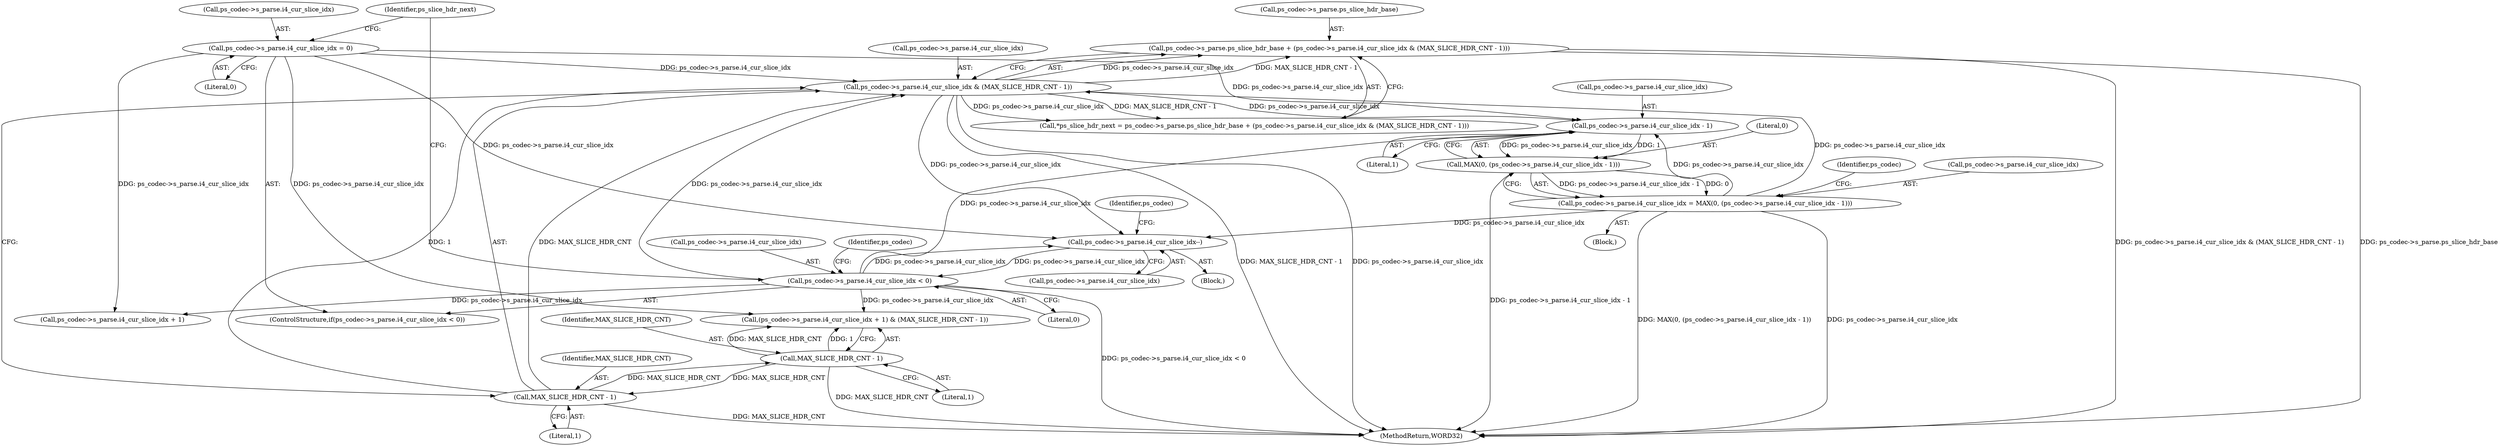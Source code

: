 digraph "0_Android_87fb7909c49e6a4510ba86ace1ffc83459c7e1b9@pointer" {
"1000812" [label="(Call,ps_codec->s_parse.ps_slice_hdr_base + (ps_codec->s_parse.i4_cur_slice_idx & (MAX_SLICE_HDR_CNT - 1)))"];
"1000818" [label="(Call,ps_codec->s_parse.i4_cur_slice_idx & (MAX_SLICE_HDR_CNT - 1))"];
"1001090" [label="(Call,ps_codec->s_parse.i4_cur_slice_idx = MAX(0, (ps_codec->s_parse.i4_cur_slice_idx - 1)))"];
"1001096" [label="(Call,MAX(0, (ps_codec->s_parse.i4_cur_slice_idx - 1)))"];
"1001098" [label="(Call,ps_codec->s_parse.i4_cur_slice_idx - 1)"];
"1001037" [label="(Call,ps_codec->s_parse.i4_cur_slice_idx = 0)"];
"1001030" [label="(Call,ps_codec->s_parse.i4_cur_slice_idx < 0)"];
"1001023" [label="(Call,ps_codec->s_parse.i4_cur_slice_idx--)"];
"1000824" [label="(Call,MAX_SLICE_HDR_CNT - 1)"];
"1001060" [label="(Call,MAX_SLICE_HDR_CNT - 1)"];
"1001037" [label="(Call,ps_codec->s_parse.i4_cur_slice_idx = 0)"];
"1001043" [label="(Literal,0)"];
"1000826" [label="(Literal,1)"];
"1001033" [label="(Identifier,ps_codec)"];
"1001107" [label="(Identifier,ps_codec)"];
"1001052" [label="(Call,(ps_codec->s_parse.i4_cur_slice_idx + 1) & (MAX_SLICE_HDR_CNT - 1))"];
"1000813" [label="(Call,ps_codec->s_parse.ps_slice_hdr_base)"];
"1001038" [label="(Call,ps_codec->s_parse.i4_cur_slice_idx)"];
"1001060" [label="(Call,MAX_SLICE_HDR_CNT - 1)"];
"1001061" [label="(Identifier,MAX_SLICE_HDR_CNT)"];
"1000824" [label="(Call,MAX_SLICE_HDR_CNT - 1)"];
"1000810" [label="(Call,*ps_slice_hdr_next = ps_codec->s_parse.ps_slice_hdr_base + (ps_codec->s_parse.i4_cur_slice_idx & (MAX_SLICE_HDR_CNT - 1)))"];
"1001031" [label="(Call,ps_codec->s_parse.i4_cur_slice_idx)"];
"1001918" [label="(MethodReturn,WORD32)"];
"1000818" [label="(Call,ps_codec->s_parse.i4_cur_slice_idx & (MAX_SLICE_HDR_CNT - 1))"];
"1001090" [label="(Call,ps_codec->s_parse.i4_cur_slice_idx = MAX(0, (ps_codec->s_parse.i4_cur_slice_idx - 1)))"];
"1000819" [label="(Call,ps_codec->s_parse.i4_cur_slice_idx)"];
"1001030" [label="(Call,ps_codec->s_parse.i4_cur_slice_idx < 0)"];
"1001096" [label="(Call,MAX(0, (ps_codec->s_parse.i4_cur_slice_idx - 1)))"];
"1001104" [label="(Literal,1)"];
"1001053" [label="(Call,ps_codec->s_parse.i4_cur_slice_idx + 1)"];
"1001040" [label="(Identifier,ps_codec)"];
"1001062" [label="(Literal,1)"];
"1001029" [label="(ControlStructure,if(ps_codec->s_parse.i4_cur_slice_idx < 0))"];
"1001099" [label="(Call,ps_codec->s_parse.i4_cur_slice_idx)"];
"1001036" [label="(Literal,0)"];
"1001023" [label="(Call,ps_codec->s_parse.i4_cur_slice_idx--)"];
"1000812" [label="(Call,ps_codec->s_parse.ps_slice_hdr_base + (ps_codec->s_parse.i4_cur_slice_idx & (MAX_SLICE_HDR_CNT - 1)))"];
"1001024" [label="(Call,ps_codec->s_parse.i4_cur_slice_idx)"];
"1001045" [label="(Identifier,ps_slice_hdr_next)"];
"1001097" [label="(Literal,0)"];
"1001089" [label="(Block,)"];
"1001098" [label="(Call,ps_codec->s_parse.i4_cur_slice_idx - 1)"];
"1000825" [label="(Identifier,MAX_SLICE_HDR_CNT)"];
"1001021" [label="(Block,)"];
"1001091" [label="(Call,ps_codec->s_parse.i4_cur_slice_idx)"];
"1000812" -> "1000810"  [label="AST: "];
"1000812" -> "1000818"  [label="CFG: "];
"1000813" -> "1000812"  [label="AST: "];
"1000818" -> "1000812"  [label="AST: "];
"1000810" -> "1000812"  [label="CFG: "];
"1000812" -> "1001918"  [label="DDG: ps_codec->s_parse.i4_cur_slice_idx & (MAX_SLICE_HDR_CNT - 1)"];
"1000812" -> "1001918"  [label="DDG: ps_codec->s_parse.ps_slice_hdr_base"];
"1000818" -> "1000812"  [label="DDG: ps_codec->s_parse.i4_cur_slice_idx"];
"1000818" -> "1000812"  [label="DDG: MAX_SLICE_HDR_CNT - 1"];
"1000818" -> "1000824"  [label="CFG: "];
"1000819" -> "1000818"  [label="AST: "];
"1000824" -> "1000818"  [label="AST: "];
"1000818" -> "1001918"  [label="DDG: MAX_SLICE_HDR_CNT - 1"];
"1000818" -> "1001918"  [label="DDG: ps_codec->s_parse.i4_cur_slice_idx"];
"1000818" -> "1000810"  [label="DDG: ps_codec->s_parse.i4_cur_slice_idx"];
"1000818" -> "1000810"  [label="DDG: MAX_SLICE_HDR_CNT - 1"];
"1001090" -> "1000818"  [label="DDG: ps_codec->s_parse.i4_cur_slice_idx"];
"1001037" -> "1000818"  [label="DDG: ps_codec->s_parse.i4_cur_slice_idx"];
"1001030" -> "1000818"  [label="DDG: ps_codec->s_parse.i4_cur_slice_idx"];
"1000824" -> "1000818"  [label="DDG: MAX_SLICE_HDR_CNT"];
"1000824" -> "1000818"  [label="DDG: 1"];
"1000818" -> "1001023"  [label="DDG: ps_codec->s_parse.i4_cur_slice_idx"];
"1000818" -> "1001098"  [label="DDG: ps_codec->s_parse.i4_cur_slice_idx"];
"1001090" -> "1001089"  [label="AST: "];
"1001090" -> "1001096"  [label="CFG: "];
"1001091" -> "1001090"  [label="AST: "];
"1001096" -> "1001090"  [label="AST: "];
"1001107" -> "1001090"  [label="CFG: "];
"1001090" -> "1001918"  [label="DDG: ps_codec->s_parse.i4_cur_slice_idx"];
"1001090" -> "1001918"  [label="DDG: MAX(0, (ps_codec->s_parse.i4_cur_slice_idx - 1))"];
"1001090" -> "1001023"  [label="DDG: ps_codec->s_parse.i4_cur_slice_idx"];
"1001096" -> "1001090"  [label="DDG: 0"];
"1001096" -> "1001090"  [label="DDG: ps_codec->s_parse.i4_cur_slice_idx - 1"];
"1001090" -> "1001098"  [label="DDG: ps_codec->s_parse.i4_cur_slice_idx"];
"1001096" -> "1001098"  [label="CFG: "];
"1001097" -> "1001096"  [label="AST: "];
"1001098" -> "1001096"  [label="AST: "];
"1001096" -> "1001918"  [label="DDG: ps_codec->s_parse.i4_cur_slice_idx - 1"];
"1001098" -> "1001096"  [label="DDG: ps_codec->s_parse.i4_cur_slice_idx"];
"1001098" -> "1001096"  [label="DDG: 1"];
"1001098" -> "1001104"  [label="CFG: "];
"1001099" -> "1001098"  [label="AST: "];
"1001104" -> "1001098"  [label="AST: "];
"1001037" -> "1001098"  [label="DDG: ps_codec->s_parse.i4_cur_slice_idx"];
"1001030" -> "1001098"  [label="DDG: ps_codec->s_parse.i4_cur_slice_idx"];
"1001037" -> "1001029"  [label="AST: "];
"1001037" -> "1001043"  [label="CFG: "];
"1001038" -> "1001037"  [label="AST: "];
"1001043" -> "1001037"  [label="AST: "];
"1001045" -> "1001037"  [label="CFG: "];
"1001037" -> "1001023"  [label="DDG: ps_codec->s_parse.i4_cur_slice_idx"];
"1001037" -> "1001052"  [label="DDG: ps_codec->s_parse.i4_cur_slice_idx"];
"1001037" -> "1001053"  [label="DDG: ps_codec->s_parse.i4_cur_slice_idx"];
"1001030" -> "1001029"  [label="AST: "];
"1001030" -> "1001036"  [label="CFG: "];
"1001031" -> "1001030"  [label="AST: "];
"1001036" -> "1001030"  [label="AST: "];
"1001040" -> "1001030"  [label="CFG: "];
"1001045" -> "1001030"  [label="CFG: "];
"1001030" -> "1001918"  [label="DDG: ps_codec->s_parse.i4_cur_slice_idx < 0"];
"1001030" -> "1001023"  [label="DDG: ps_codec->s_parse.i4_cur_slice_idx"];
"1001023" -> "1001030"  [label="DDG: ps_codec->s_parse.i4_cur_slice_idx"];
"1001030" -> "1001052"  [label="DDG: ps_codec->s_parse.i4_cur_slice_idx"];
"1001030" -> "1001053"  [label="DDG: ps_codec->s_parse.i4_cur_slice_idx"];
"1001023" -> "1001021"  [label="AST: "];
"1001023" -> "1001024"  [label="CFG: "];
"1001024" -> "1001023"  [label="AST: "];
"1001033" -> "1001023"  [label="CFG: "];
"1000824" -> "1000826"  [label="CFG: "];
"1000825" -> "1000824"  [label="AST: "];
"1000826" -> "1000824"  [label="AST: "];
"1000824" -> "1001918"  [label="DDG: MAX_SLICE_HDR_CNT"];
"1001060" -> "1000824"  [label="DDG: MAX_SLICE_HDR_CNT"];
"1000824" -> "1001060"  [label="DDG: MAX_SLICE_HDR_CNT"];
"1001060" -> "1001052"  [label="AST: "];
"1001060" -> "1001062"  [label="CFG: "];
"1001061" -> "1001060"  [label="AST: "];
"1001062" -> "1001060"  [label="AST: "];
"1001052" -> "1001060"  [label="CFG: "];
"1001060" -> "1001918"  [label="DDG: MAX_SLICE_HDR_CNT"];
"1001060" -> "1001052"  [label="DDG: MAX_SLICE_HDR_CNT"];
"1001060" -> "1001052"  [label="DDG: 1"];
}
